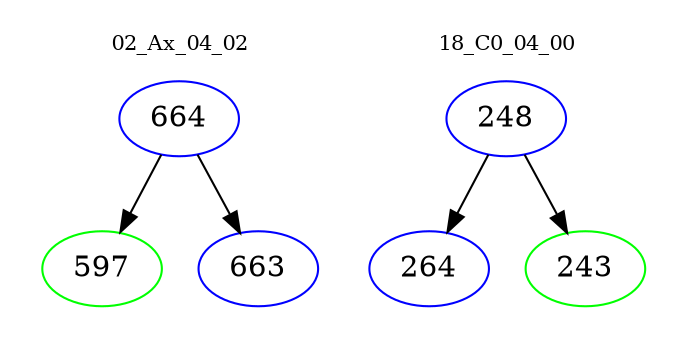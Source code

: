 digraph{
subgraph cluster_0 {
color = white
label = "02_Ax_04_02";
fontsize=10;
T0_664 [label="664", color="blue"]
T0_664 -> T0_597 [color="black"]
T0_597 [label="597", color="green"]
T0_664 -> T0_663 [color="black"]
T0_663 [label="663", color="blue"]
}
subgraph cluster_1 {
color = white
label = "18_C0_04_00";
fontsize=10;
T1_248 [label="248", color="blue"]
T1_248 -> T1_264 [color="black"]
T1_264 [label="264", color="blue"]
T1_248 -> T1_243 [color="black"]
T1_243 [label="243", color="green"]
}
}
